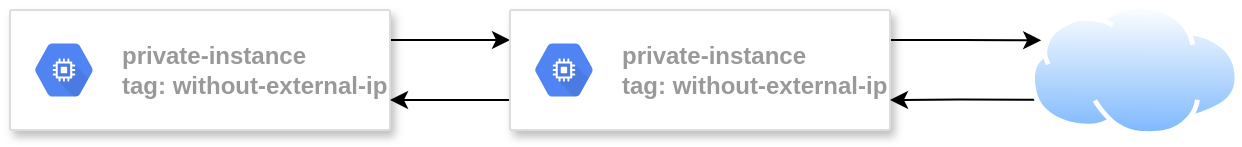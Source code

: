 <mxfile version="15.3.0" type="github">
  <diagram id="riBw2hefUgdSN7MdK4-x" name="Page-1">
    <mxGraphModel dx="1422" dy="913" grid="0" gridSize="10" guides="1" tooltips="1" connect="1" arrows="1" fold="1" page="1" pageScale="1" pageWidth="850" pageHeight="1100" math="0" shadow="0">
      <root>
        <mxCell id="0" />
        <mxCell id="1" parent="0" />
        <mxCell id="iO_db-Y_KwYlcvKNzQMu-1" style="edgeStyle=orthogonalEdgeStyle;rounded=0;orthogonalLoop=1;jettySize=auto;html=1;exitX=1;exitY=0.25;exitDx=0;exitDy=0;entryX=0;entryY=0.25;entryDx=0;entryDy=0;" edge="1" parent="1" source="iO_db-Y_KwYlcvKNzQMu-2" target="iO_db-Y_KwYlcvKNzQMu-6">
          <mxGeometry relative="1" as="geometry" />
        </mxCell>
        <mxCell id="iO_db-Y_KwYlcvKNzQMu-2" value="" style="strokeColor=#dddddd;shadow=1;strokeWidth=1;rounded=1;absoluteArcSize=1;arcSize=2;" vertex="1" parent="1">
          <mxGeometry x="110" y="290" width="190" height="60" as="geometry" />
        </mxCell>
        <mxCell id="iO_db-Y_KwYlcvKNzQMu-3" value="&lt;div&gt;&lt;b&gt;private-instance&lt;/b&gt;&lt;/div&gt;&lt;div&gt;&lt;b&gt;tag: without-external-ip&lt;/b&gt;&lt;/div&gt;" style="sketch=0;dashed=0;connectable=0;html=1;fillColor=#5184F3;strokeColor=none;shape=mxgraph.gcp2.hexIcon;prIcon=compute_engine;part=1;labelPosition=right;verticalLabelPosition=middle;align=left;verticalAlign=middle;spacingLeft=5;fontColor=#999999;fontSize=12;" vertex="1" parent="iO_db-Y_KwYlcvKNzQMu-2">
          <mxGeometry y="0.5" width="44" height="39" relative="1" as="geometry">
            <mxPoint x="5" y="-19.5" as="offset" />
          </mxGeometry>
        </mxCell>
        <mxCell id="iO_db-Y_KwYlcvKNzQMu-4" style="edgeStyle=orthogonalEdgeStyle;rounded=0;orthogonalLoop=1;jettySize=auto;html=1;exitX=0;exitY=0.75;exitDx=0;exitDy=0;entryX=1;entryY=0.75;entryDx=0;entryDy=0;" edge="1" parent="1" source="iO_db-Y_KwYlcvKNzQMu-6" target="iO_db-Y_KwYlcvKNzQMu-2">
          <mxGeometry relative="1" as="geometry" />
        </mxCell>
        <mxCell id="iO_db-Y_KwYlcvKNzQMu-5" style="edgeStyle=orthogonalEdgeStyle;rounded=0;orthogonalLoop=1;jettySize=auto;html=1;exitX=1;exitY=0.25;exitDx=0;exitDy=0;entryX=0;entryY=0.25;entryDx=0;entryDy=0;" edge="1" parent="1" source="iO_db-Y_KwYlcvKNzQMu-6" target="iO_db-Y_KwYlcvKNzQMu-9">
          <mxGeometry relative="1" as="geometry" />
        </mxCell>
        <mxCell id="iO_db-Y_KwYlcvKNzQMu-6" value="" style="strokeColor=#dddddd;shadow=1;strokeWidth=1;rounded=1;absoluteArcSize=1;arcSize=2;" vertex="1" parent="1">
          <mxGeometry x="360" y="290" width="190" height="60" as="geometry" />
        </mxCell>
        <mxCell id="iO_db-Y_KwYlcvKNzQMu-7" value="&lt;div&gt;&lt;b&gt;private-instance&lt;/b&gt;&lt;/div&gt;&lt;div&gt;&lt;b&gt;tag: without-external-ip&lt;/b&gt;&lt;/div&gt;" style="sketch=0;dashed=0;connectable=0;html=1;fillColor=#5184F3;strokeColor=none;shape=mxgraph.gcp2.hexIcon;prIcon=compute_engine;part=1;labelPosition=right;verticalLabelPosition=middle;align=left;verticalAlign=middle;spacingLeft=5;fontColor=#999999;fontSize=12;" vertex="1" parent="iO_db-Y_KwYlcvKNzQMu-6">
          <mxGeometry y="0.5" width="44" height="39" relative="1" as="geometry">
            <mxPoint x="5" y="-19.5" as="offset" />
          </mxGeometry>
        </mxCell>
        <mxCell id="iO_db-Y_KwYlcvKNzQMu-8" style="edgeStyle=orthogonalEdgeStyle;rounded=0;orthogonalLoop=1;jettySize=auto;html=1;exitX=0;exitY=0.75;exitDx=0;exitDy=0;entryX=1;entryY=0.75;entryDx=0;entryDy=0;" edge="1" parent="1" source="iO_db-Y_KwYlcvKNzQMu-9" target="iO_db-Y_KwYlcvKNzQMu-6">
          <mxGeometry relative="1" as="geometry" />
        </mxCell>
        <mxCell id="iO_db-Y_KwYlcvKNzQMu-9" value="" style="aspect=fixed;perimeter=ellipsePerimeter;html=1;align=center;shadow=0;dashed=0;spacingTop=3;image;image=img/lib/active_directory/internet_cloud.svg;" vertex="1" parent="1">
          <mxGeometry x="620" y="287" width="104.76" height="66" as="geometry" />
        </mxCell>
      </root>
    </mxGraphModel>
  </diagram>
</mxfile>
